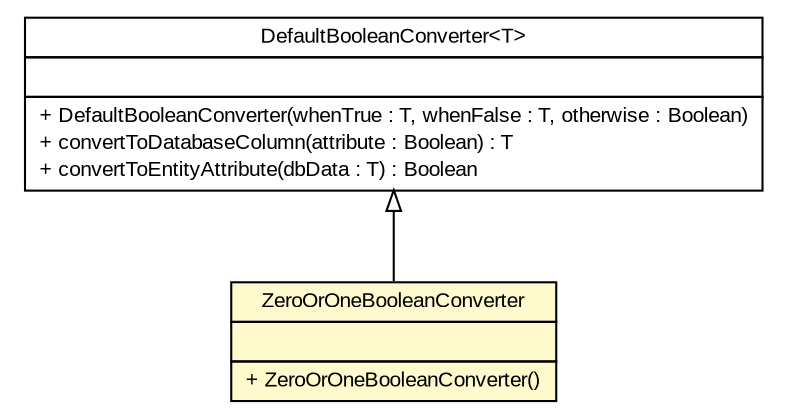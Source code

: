 #!/usr/local/bin/dot
#
# Class diagram 
# Generated by UMLGraph version R5_6 (http://www.umlgraph.org/)
#

digraph G {
	edge [fontname="arial",fontsize=10,labelfontname="arial",labelfontsize=10];
	node [fontname="arial",fontsize=10,shape=plaintext];
	nodesep=0.25;
	ranksep=0.5;
	// br.gov.to.sefaz.persistence.converter.ZeroOrOneBooleanConverter
	c218044 [label=<<table title="br.gov.to.sefaz.persistence.converter.ZeroOrOneBooleanConverter" border="0" cellborder="1" cellspacing="0" cellpadding="2" port="p" bgcolor="lemonChiffon" href="./ZeroOrOneBooleanConverter.html">
		<tr><td><table border="0" cellspacing="0" cellpadding="1">
<tr><td align="center" balign="center"> ZeroOrOneBooleanConverter </td></tr>
		</table></td></tr>
		<tr><td><table border="0" cellspacing="0" cellpadding="1">
<tr><td align="left" balign="left">  </td></tr>
		</table></td></tr>
		<tr><td><table border="0" cellspacing="0" cellpadding="1">
<tr><td align="left" balign="left"> + ZeroOrOneBooleanConverter() </td></tr>
		</table></td></tr>
		</table>>, URL="./ZeroOrOneBooleanConverter.html", fontname="arial", fontcolor="black", fontsize=10.0];
	// br.gov.to.sefaz.persistence.converter.DefaultBooleanConverter<T>
	c218049 [label=<<table title="br.gov.to.sefaz.persistence.converter.DefaultBooleanConverter" border="0" cellborder="1" cellspacing="0" cellpadding="2" port="p" href="./DefaultBooleanConverter.html">
		<tr><td><table border="0" cellspacing="0" cellpadding="1">
<tr><td align="center" balign="center"> DefaultBooleanConverter&lt;T&gt; </td></tr>
		</table></td></tr>
		<tr><td><table border="0" cellspacing="0" cellpadding="1">
<tr><td align="left" balign="left">  </td></tr>
		</table></td></tr>
		<tr><td><table border="0" cellspacing="0" cellpadding="1">
<tr><td align="left" balign="left"> + DefaultBooleanConverter(whenTrue : T, whenFalse : T, otherwise : Boolean) </td></tr>
<tr><td align="left" balign="left"> + convertToDatabaseColumn(attribute : Boolean) : T </td></tr>
<tr><td align="left" balign="left"> + convertToEntityAttribute(dbData : T) : Boolean </td></tr>
		</table></td></tr>
		</table>>, URL="./DefaultBooleanConverter.html", fontname="arial", fontcolor="black", fontsize=10.0];
	//br.gov.to.sefaz.persistence.converter.ZeroOrOneBooleanConverter extends br.gov.to.sefaz.persistence.converter.DefaultBooleanConverter<java.lang.Integer>
	c218049:p -> c218044:p [dir=back,arrowtail=empty];
}


